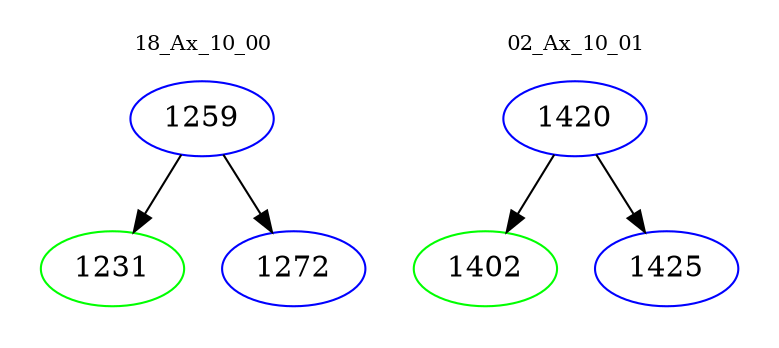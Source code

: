 digraph{
subgraph cluster_0 {
color = white
label = "18_Ax_10_00";
fontsize=10;
T0_1259 [label="1259", color="blue"]
T0_1259 -> T0_1231 [color="black"]
T0_1231 [label="1231", color="green"]
T0_1259 -> T0_1272 [color="black"]
T0_1272 [label="1272", color="blue"]
}
subgraph cluster_1 {
color = white
label = "02_Ax_10_01";
fontsize=10;
T1_1420 [label="1420", color="blue"]
T1_1420 -> T1_1402 [color="black"]
T1_1402 [label="1402", color="green"]
T1_1420 -> T1_1425 [color="black"]
T1_1425 [label="1425", color="blue"]
}
}
